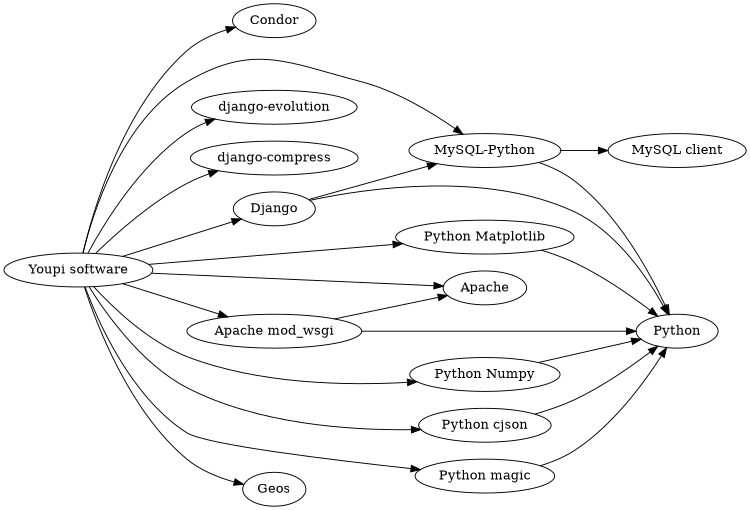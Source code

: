 digraph G {
	size="5,5";
	rankdir = LR;

	youpi [label="Youpi software"];
	condor [label="Condor"];
	django [label="Django"];
	django_evolution [label="django-evolution"];
	django_compress [label="django-compress"];
	modwsgi [label="Apache mod_wsgi"];
	mysqlpython [label="MySQL-Python"];
	python [label="Python"];
	pythoncjson	[label="Python cjson"];
	pythonmagic	[label="Python magic"];
	pythonmplib	[label="Python Matplotlib"];
	pythonnumpy	[label="Python Numpy"];
	apache [label="Apache"];
	mysql [label="MySQL client"];
	geos [label="Geos"];

	youpi -> apache;
	youpi -> condor;
	youpi -> django;
	youpi -> django_evolution;
	youpi -> django_compress;
	youpi -> modwsgi;
	youpi -> pythoncjson;
	youpi -> pythonmagic;
	youpi -> pythonmplib;
	youpi -> pythonnumpy;
	youpi -> mysqlpython;
	youpi -> geos;

	mysqlpython -> mysql;
	django -> python;
	django -> mysqlpython;
	modwsgi -> apache;
	modwsgi -> python;
	pythonmagic -> python;
	pythonmplib -> python;
	pythoncjson -> python;
	pythonnumpy -> python;
	mysqlpython -> python;
}
